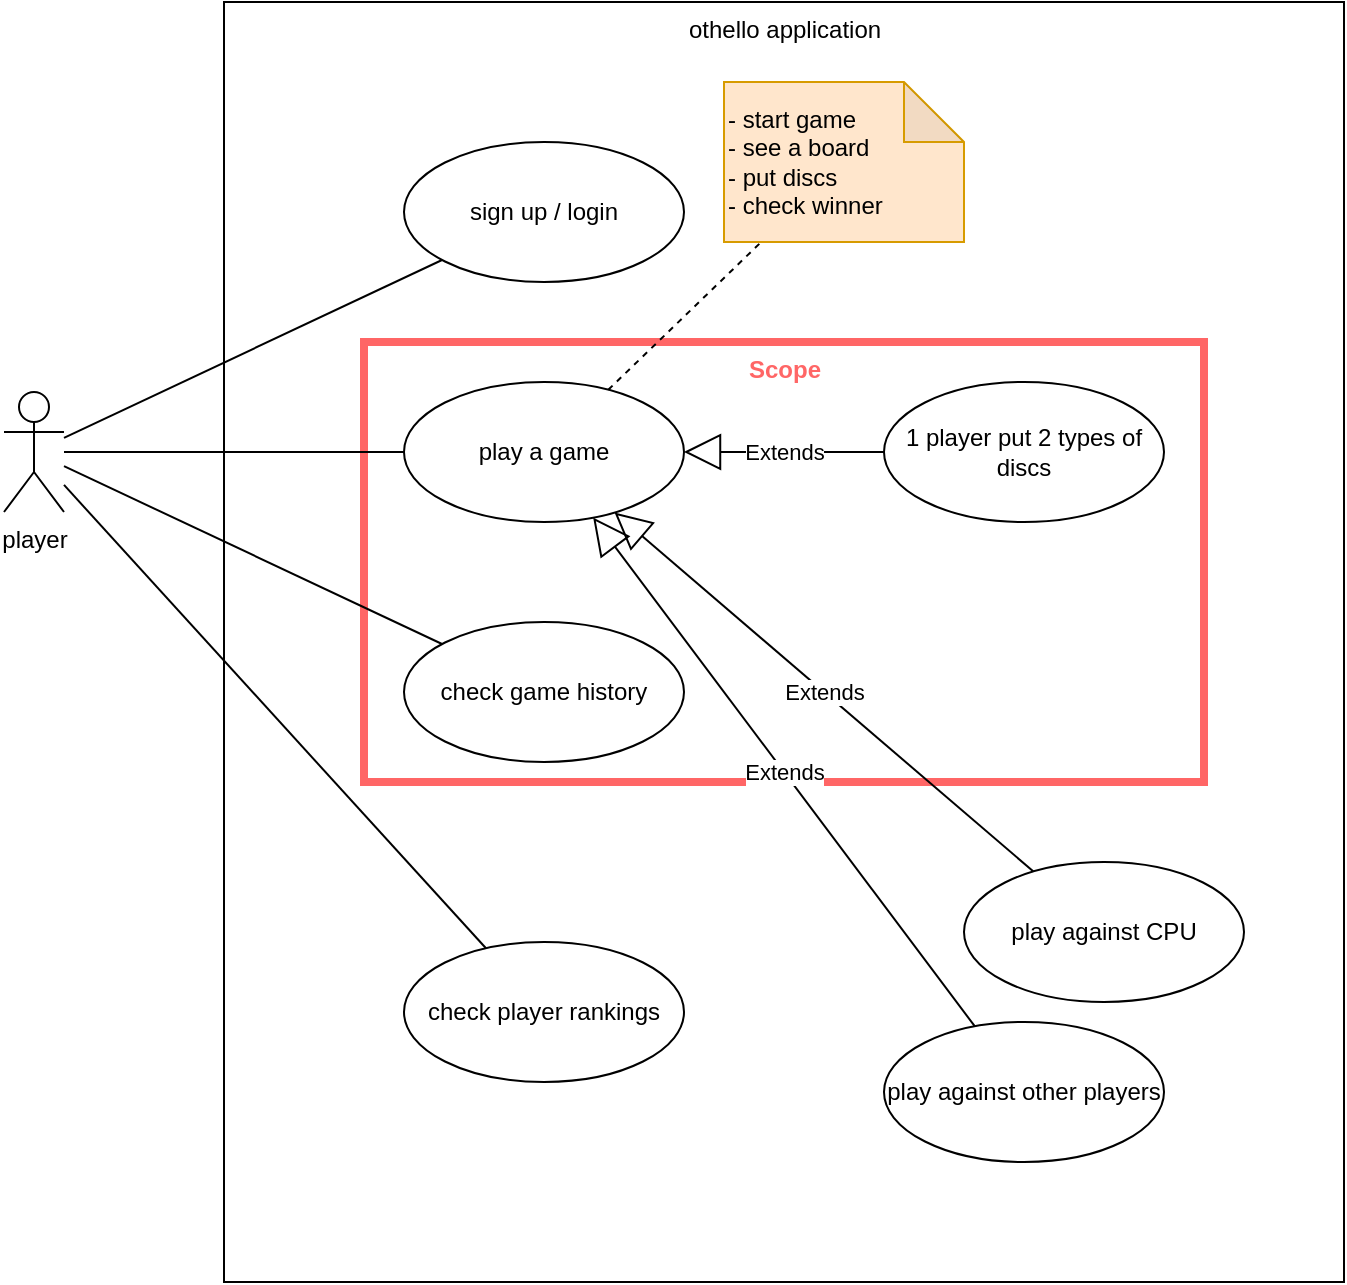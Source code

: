 <mxfile>
    <diagram id="yrFKpJYf7vNWSQ8hbHw7" name="ページ1">
        <mxGraphModel dx="746" dy="279" grid="1" gridSize="10" guides="1" tooltips="1" connect="1" arrows="1" fold="1" page="1" pageScale="1" pageWidth="827" pageHeight="1169" math="0" shadow="0">
            <root>
                <mxCell id="0"/>
                <mxCell id="1" parent="0"/>
                <mxCell id="22" value="Scope" style="html=1;fillColor=none;verticalAlign=top;strokeColor=#FF6666;strokeWidth=4;fontColor=#FF6666;fontStyle=1" parent="1" vertex="1">
                    <mxGeometry x="260" y="260" width="420" height="220" as="geometry"/>
                </mxCell>
                <mxCell id="2" value="othello application" style="html=1;fillColor=none;verticalAlign=top;" parent="1" vertex="1">
                    <mxGeometry x="190" y="90" width="560" height="640" as="geometry"/>
                </mxCell>
                <mxCell id="3" value="player" style="shape=umlActor;verticalLabelPosition=bottom;verticalAlign=top;html=1;fillColor=default;" parent="1" vertex="1">
                    <mxGeometry x="80" y="285" width="30" height="60" as="geometry"/>
                </mxCell>
                <mxCell id="4" value="play a game" style="ellipse;whiteSpace=wrap;html=1;fillColor=default;" parent="1" vertex="1">
                    <mxGeometry x="280" y="280" width="140" height="70" as="geometry"/>
                </mxCell>
                <mxCell id="5" value="- start game&lt;br&gt;- see a board&lt;br&gt;- put discs&lt;br&gt;- check winner" style="shape=note;whiteSpace=wrap;html=1;backgroundOutline=1;darkOpacity=0.05;fillColor=#ffe6cc;strokeColor=#d79b00;align=left;" parent="1" vertex="1">
                    <mxGeometry x="440" y="130" width="120" height="80" as="geometry"/>
                </mxCell>
                <mxCell id="6" value="" style="endArrow=none;dashed=1;html=1;" parent="1" source="4" target="5" edge="1">
                    <mxGeometry width="50" height="50" relative="1" as="geometry">
                        <mxPoint x="380" y="260" as="sourcePoint"/>
                        <mxPoint x="430" y="210" as="targetPoint"/>
                    </mxGeometry>
                </mxCell>
                <mxCell id="7" value="check game history" style="ellipse;whiteSpace=wrap;html=1;fillColor=default;" parent="1" vertex="1">
                    <mxGeometry x="280" y="400" width="140" height="70" as="geometry"/>
                </mxCell>
                <mxCell id="8" value="sign up / login" style="ellipse;whiteSpace=wrap;html=1;fillColor=default;" parent="1" vertex="1">
                    <mxGeometry x="280" y="160" width="140" height="70" as="geometry"/>
                </mxCell>
                <mxCell id="9" value="1 player put 2 types of discs" style="ellipse;whiteSpace=wrap;html=1;fillColor=default;" parent="1" vertex="1">
                    <mxGeometry x="520" y="280" width="140" height="70" as="geometry"/>
                </mxCell>
                <mxCell id="10" value="play against CPU" style="ellipse;whiteSpace=wrap;html=1;fillColor=default;" parent="1" vertex="1">
                    <mxGeometry x="560" y="520" width="140" height="70" as="geometry"/>
                </mxCell>
                <mxCell id="11" value="play against other players" style="ellipse;whiteSpace=wrap;html=1;fillColor=default;" parent="1" vertex="1">
                    <mxGeometry x="520" y="600" width="140" height="70" as="geometry"/>
                </mxCell>
                <mxCell id="12" value="Extends" style="endArrow=block;endSize=16;endFill=0;html=1;" parent="1" source="9" target="4" edge="1">
                    <mxGeometry width="160" relative="1" as="geometry">
                        <mxPoint x="330" y="260" as="sourcePoint"/>
                        <mxPoint x="490" y="260" as="targetPoint"/>
                    </mxGeometry>
                </mxCell>
                <mxCell id="13" value="Extends" style="endArrow=block;endSize=16;endFill=0;html=1;" parent="1" source="10" target="4" edge="1">
                    <mxGeometry width="160" relative="1" as="geometry">
                        <mxPoint x="560.048" y="288.705" as="sourcePoint"/>
                        <mxPoint x="449.944" y="286.399" as="targetPoint"/>
                    </mxGeometry>
                </mxCell>
                <mxCell id="14" value="Extends" style="endArrow=block;endSize=16;endFill=0;html=1;" parent="1" source="11" target="4" edge="1">
                    <mxGeometry width="160" relative="1" as="geometry">
                        <mxPoint x="575.202" y="363.221" as="sourcePoint"/>
                        <mxPoint x="434.661" y="306.864" as="targetPoint"/>
                    </mxGeometry>
                </mxCell>
                <mxCell id="15" value="" style="endArrow=none;html=1;" parent="1" source="3" target="8" edge="1">
                    <mxGeometry relative="1" as="geometry">
                        <mxPoint x="330" y="310" as="sourcePoint"/>
                        <mxPoint x="490" y="310" as="targetPoint"/>
                    </mxGeometry>
                </mxCell>
                <mxCell id="18" value="" style="endArrow=none;html=1;" parent="1" source="3" target="4" edge="1">
                    <mxGeometry relative="1" as="geometry">
                        <mxPoint x="140" y="273.571" as="sourcePoint"/>
                        <mxPoint x="316.852" y="197.778" as="targetPoint"/>
                    </mxGeometry>
                </mxCell>
                <mxCell id="19" value="" style="endArrow=none;html=1;" parent="1" source="3" target="7" edge="1">
                    <mxGeometry relative="1" as="geometry">
                        <mxPoint x="140" y="280.294" as="sourcePoint"/>
                        <mxPoint x="310.054" y="283.629" as="targetPoint"/>
                    </mxGeometry>
                </mxCell>
                <mxCell id="20" value="check player rankings" style="ellipse;whiteSpace=wrap;html=1;fillColor=default;" parent="1" vertex="1">
                    <mxGeometry x="280" y="560" width="140" height="70" as="geometry"/>
                </mxCell>
                <mxCell id="21" value="" style="endArrow=none;html=1;" parent="1" source="3" target="20" edge="1">
                    <mxGeometry relative="1" as="geometry">
                        <mxPoint x="140" y="287.353" as="sourcePoint"/>
                        <mxPoint x="330.015" y="380.498" as="targetPoint"/>
                    </mxGeometry>
                </mxCell>
            </root>
        </mxGraphModel>
    </diagram>
</mxfile>